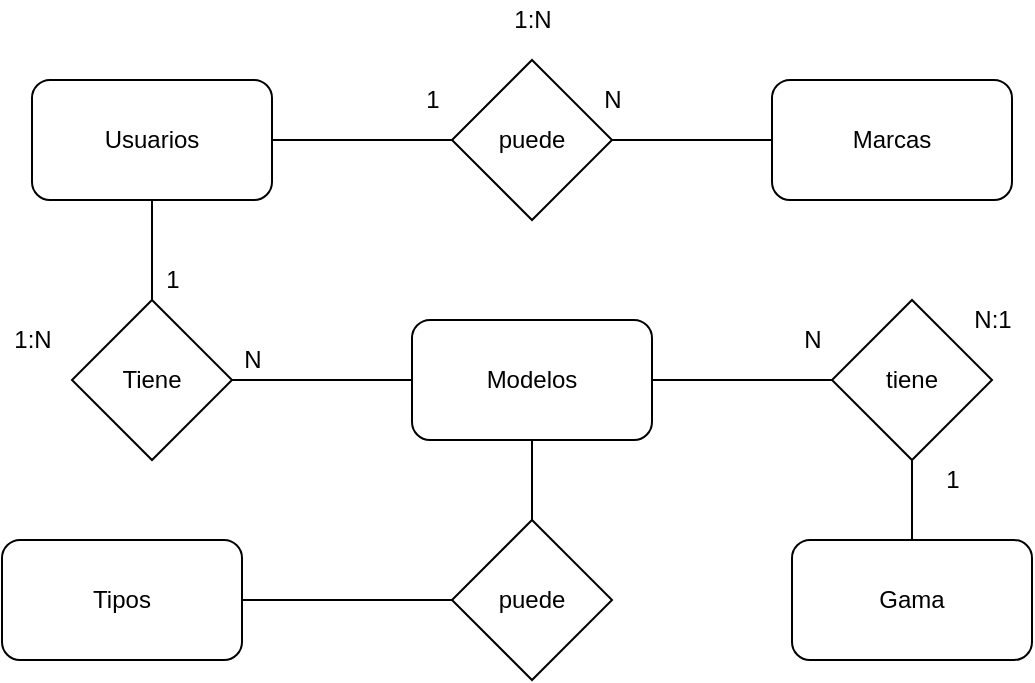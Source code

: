 <mxfile version="13.8.0" type="github"><diagram id="lINwquDhEki3VjuDMxJY" name="Page-1"><mxGraphModel dx="868" dy="482" grid="1" gridSize="10" guides="1" tooltips="1" connect="1" arrows="1" fold="1" page="1" pageScale="1" pageWidth="827" pageHeight="1169" math="0" shadow="0"><root><mxCell id="0"/><mxCell id="1" parent="0"/><mxCell id="23cJr-LQx_ssaiGqJQSb-1" value="Usuarios" style="rounded=1;whiteSpace=wrap;html=1;" vertex="1" parent="1"><mxGeometry x="90" y="50" width="120" height="60" as="geometry"/></mxCell><mxCell id="23cJr-LQx_ssaiGqJQSb-2" value="Marcas" style="rounded=1;whiteSpace=wrap;html=1;" vertex="1" parent="1"><mxGeometry x="460" y="50" width="120" height="60" as="geometry"/></mxCell><mxCell id="23cJr-LQx_ssaiGqJQSb-3" value="Modelos" style="rounded=1;whiteSpace=wrap;html=1;" vertex="1" parent="1"><mxGeometry x="280" y="170" width="120" height="60" as="geometry"/></mxCell><mxCell id="23cJr-LQx_ssaiGqJQSb-4" value="Tipos" style="rounded=1;whiteSpace=wrap;html=1;" vertex="1" parent="1"><mxGeometry x="75" y="280" width="120" height="60" as="geometry"/></mxCell><mxCell id="23cJr-LQx_ssaiGqJQSb-5" value="Gama" style="rounded=1;whiteSpace=wrap;html=1;" vertex="1" parent="1"><mxGeometry x="470" y="280" width="120" height="60" as="geometry"/></mxCell><mxCell id="23cJr-LQx_ssaiGqJQSb-7" value="puede" style="rhombus;whiteSpace=wrap;html=1;" vertex="1" parent="1"><mxGeometry x="300" y="40" width="80" height="80" as="geometry"/></mxCell><mxCell id="23cJr-LQx_ssaiGqJQSb-10" value="" style="endArrow=none;html=1;entryX=1;entryY=0.5;entryDx=0;entryDy=0;exitX=0;exitY=0.5;exitDx=0;exitDy=0;" edge="1" parent="1" source="23cJr-LQx_ssaiGqJQSb-7" target="23cJr-LQx_ssaiGqJQSb-1"><mxGeometry width="50" height="50" relative="1" as="geometry"><mxPoint x="190" y="180" as="sourcePoint"/><mxPoint x="240" y="130" as="targetPoint"/></mxGeometry></mxCell><mxCell id="23cJr-LQx_ssaiGqJQSb-12" value="" style="endArrow=none;html=1;entryX=1;entryY=0.5;entryDx=0;entryDy=0;exitX=0;exitY=0.5;exitDx=0;exitDy=0;" edge="1" parent="1" source="23cJr-LQx_ssaiGqJQSb-2" target="23cJr-LQx_ssaiGqJQSb-7"><mxGeometry width="50" height="50" relative="1" as="geometry"><mxPoint x="350" y="360" as="sourcePoint"/><mxPoint x="400" y="310" as="targetPoint"/></mxGeometry></mxCell><mxCell id="23cJr-LQx_ssaiGqJQSb-13" value="1" style="text;html=1;align=center;verticalAlign=middle;resizable=0;points=[];autosize=1;" vertex="1" parent="1"><mxGeometry x="280" y="50" width="20" height="20" as="geometry"/></mxCell><mxCell id="23cJr-LQx_ssaiGqJQSb-14" value="N" style="text;html=1;align=center;verticalAlign=middle;resizable=0;points=[];autosize=1;" vertex="1" parent="1"><mxGeometry x="370" y="50" width="20" height="20" as="geometry"/></mxCell><mxCell id="23cJr-LQx_ssaiGqJQSb-15" value="1:N" style="text;html=1;align=center;verticalAlign=middle;resizable=0;points=[];autosize=1;" vertex="1" parent="1"><mxGeometry x="325" y="10" width="30" height="20" as="geometry"/></mxCell><mxCell id="23cJr-LQx_ssaiGqJQSb-17" value="Tiene" style="rhombus;whiteSpace=wrap;html=1;" vertex="1" parent="1"><mxGeometry x="110" y="160" width="80" height="80" as="geometry"/></mxCell><mxCell id="23cJr-LQx_ssaiGqJQSb-18" value="" style="endArrow=none;html=1;entryX=1;entryY=0.5;entryDx=0;entryDy=0;exitX=0;exitY=0.5;exitDx=0;exitDy=0;" edge="1" parent="1" source="23cJr-LQx_ssaiGqJQSb-3" target="23cJr-LQx_ssaiGqJQSb-17"><mxGeometry width="50" height="50" relative="1" as="geometry"><mxPoint x="270" y="330" as="sourcePoint"/><mxPoint x="320" y="280" as="targetPoint"/></mxGeometry></mxCell><mxCell id="23cJr-LQx_ssaiGqJQSb-19" value="" style="endArrow=none;html=1;entryX=0.5;entryY=1;entryDx=0;entryDy=0;" edge="1" parent="1" source="23cJr-LQx_ssaiGqJQSb-17" target="23cJr-LQx_ssaiGqJQSb-1"><mxGeometry width="50" height="50" relative="1" as="geometry"><mxPoint x="240" y="300" as="sourcePoint"/><mxPoint x="290" y="250" as="targetPoint"/></mxGeometry></mxCell><mxCell id="23cJr-LQx_ssaiGqJQSb-20" value="1" style="text;html=1;align=center;verticalAlign=middle;resizable=0;points=[];autosize=1;" vertex="1" parent="1"><mxGeometry x="150" y="140" width="20" height="20" as="geometry"/></mxCell><mxCell id="23cJr-LQx_ssaiGqJQSb-21" value="N" style="text;html=1;align=center;verticalAlign=middle;resizable=0;points=[];autosize=1;" vertex="1" parent="1"><mxGeometry x="190" y="180" width="20" height="20" as="geometry"/></mxCell><mxCell id="23cJr-LQx_ssaiGqJQSb-22" value="1:N" style="text;html=1;align=center;verticalAlign=middle;resizable=0;points=[];autosize=1;" vertex="1" parent="1"><mxGeometry x="75" y="170" width="30" height="20" as="geometry"/></mxCell><mxCell id="23cJr-LQx_ssaiGqJQSb-23" value="tiene" style="rhombus;whiteSpace=wrap;html=1;" vertex="1" parent="1"><mxGeometry x="490" y="160" width="80" height="80" as="geometry"/></mxCell><mxCell id="23cJr-LQx_ssaiGqJQSb-27" value="" style="endArrow=none;html=1;entryX=1;entryY=0.5;entryDx=0;entryDy=0;exitX=0;exitY=0.5;exitDx=0;exitDy=0;" edge="1" parent="1" source="23cJr-LQx_ssaiGqJQSb-23" target="23cJr-LQx_ssaiGqJQSb-3"><mxGeometry width="50" height="50" relative="1" as="geometry"><mxPoint x="460" y="200" as="sourcePoint"/><mxPoint x="380" y="180" as="targetPoint"/></mxGeometry></mxCell><mxCell id="23cJr-LQx_ssaiGqJQSb-28" value="" style="endArrow=none;html=1;entryX=0.5;entryY=1;entryDx=0;entryDy=0;exitX=0.5;exitY=0;exitDx=0;exitDy=0;" edge="1" parent="1" source="23cJr-LQx_ssaiGqJQSb-5" target="23cJr-LQx_ssaiGqJQSb-23"><mxGeometry width="50" height="50" relative="1" as="geometry"><mxPoint x="330" y="230" as="sourcePoint"/><mxPoint x="380" y="180" as="targetPoint"/></mxGeometry></mxCell><mxCell id="23cJr-LQx_ssaiGqJQSb-29" value="1" style="text;html=1;align=center;verticalAlign=middle;resizable=0;points=[];autosize=1;" vertex="1" parent="1"><mxGeometry x="540" y="240" width="20" height="20" as="geometry"/></mxCell><mxCell id="23cJr-LQx_ssaiGqJQSb-30" value="N" style="text;html=1;align=center;verticalAlign=middle;resizable=0;points=[];autosize=1;" vertex="1" parent="1"><mxGeometry x="470" y="170" width="20" height="20" as="geometry"/></mxCell><mxCell id="23cJr-LQx_ssaiGqJQSb-31" value="N:1" style="text;html=1;align=center;verticalAlign=middle;resizable=0;points=[];autosize=1;" vertex="1" parent="1"><mxGeometry x="555" y="160" width="30" height="20" as="geometry"/></mxCell><mxCell id="23cJr-LQx_ssaiGqJQSb-32" value="puede" style="rhombus;whiteSpace=wrap;html=1;" vertex="1" parent="1"><mxGeometry x="300" y="270" width="80" height="80" as="geometry"/></mxCell><mxCell id="23cJr-LQx_ssaiGqJQSb-33" value="" style="endArrow=none;html=1;exitX=1;exitY=0.5;exitDx=0;exitDy=0;entryX=0;entryY=0.5;entryDx=0;entryDy=0;" edge="1" parent="1" source="23cJr-LQx_ssaiGqJQSb-4" target="23cJr-LQx_ssaiGqJQSb-32"><mxGeometry width="50" height="50" relative="1" as="geometry"><mxPoint x="330" y="230" as="sourcePoint"/><mxPoint x="380" y="180" as="targetPoint"/></mxGeometry></mxCell><mxCell id="23cJr-LQx_ssaiGqJQSb-34" value="" style="endArrow=none;html=1;entryX=0.5;entryY=1;entryDx=0;entryDy=0;exitX=0.5;exitY=0;exitDx=0;exitDy=0;" edge="1" parent="1" source="23cJr-LQx_ssaiGqJQSb-32" target="23cJr-LQx_ssaiGqJQSb-3"><mxGeometry width="50" height="50" relative="1" as="geometry"><mxPoint x="260" y="290" as="sourcePoint"/><mxPoint x="310" y="240" as="targetPoint"/></mxGeometry></mxCell></root></mxGraphModel></diagram></mxfile>